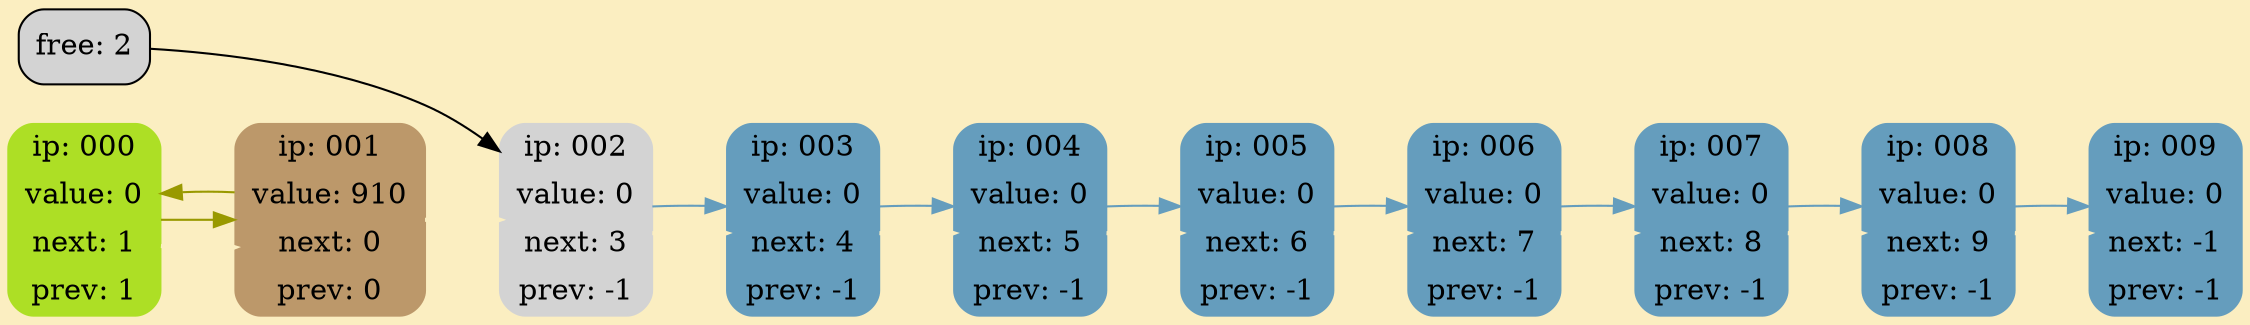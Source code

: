 digraph G {
	rankdir = LR;
	bgcolor="#FBEEC1"
	free [shape=Mrecord; style=filled; label = " free: 2" ];
	node000 [shape=Mrecord; style=filled; color="#DAAD86"; label = "{ ip: 000}  | {value:   0} |{Fairy:   1} | {Tail:   1} " ];
	node001 [shape=Mrecord; style=filled; color="#BC986A"; label = "{ ip: 001}  |{value: 910} |{next:   0} |{prev:   0} " ];
	node002 [shape=Mrecord; style=filled; color="#D3D3D3"; label = "{ ip: 002}  |{value:   0} |{next:   3} |{prev:  -1} " ];
	node003 [shape=Mrecord; style=filled; color="#659DBD"; label = "{ ip: 003}  |{value:   0} |{next:   4} |{prev:  -1} " ];
	node004 [shape=Mrecord; style=filled; color="#659DBD"; label = "{ ip: 004}  |{value:   0} |{next:   5} |{prev:  -1} " ];
	node005 [shape=Mrecord; style=filled; color="#659DBD"; label = "{ ip: 005}  |{value:   0} |{next:   6} |{prev:  -1} " ];
	node006 [shape=Mrecord; style=filled; color="#659DBD"; label = "{ ip: 006}  |{value:   0} |{next:   7} |{prev:  -1} " ];
	node007 [shape=Mrecord; style=filled; color="#659DBD"; label = "{ ip: 007}  |{value:   0} |{next:   8} |{prev:  -1} " ];
	node008 [shape=Mrecord; style=filled; color="#659DBD"; label = "{ ip: 008}  |{value:   0} |{next:   9} |{prev:  -1} " ];
	node009 [shape=Mrecord; style=filled; color="#659DBD"; label = "{ ip: 009}  |{value:   0} |{next:  -1} |{prev:  -1} " ];
	node000 [shape=Mrecord; style=filled; color="#ADDF25"; label = "{ ip: 000}  |{value:   0} |{next:   1} |{prev:   1} " ];

	node000 -> node001 [style=bold; weight=1000; color="#FBEEC1"; ];
	node001 -> node002 [style=bold; weight=1000; color="#FBEEC1"; ];
	node002 -> node003 [style=bold; weight=1000; color="#FBEEC1"; ];
	node003 -> node004 [style=bold; weight=1000; color="#FBEEC1"; ];
	node004 -> node005 [style=bold; weight=1000; color="#FBEEC1"; ];
	node005 -> node006 [style=bold; weight=1000; color="#FBEEC1"; ];
	node006 -> node007 [style=bold; weight=1000; color="#FBEEC1"; ];
	node007 -> node008 [style=bold; weight=1000; color="#FBEEC1"; ];
	node008 -> node009 [style=bold; weight=1000; color="#FBEEC1"; ];

	node000 -> node001 [weight=0; color="#999900"; ];
	node001 -> node000 [weight=0; color="#999900"; ];
	node002 -> node003 [weight=0; color="#659DBD"; ];
	node003 -> node004 [weight=0; color="#659DBD"; ];
	node004 -> node005 [weight=0; color="#659DBD"; ];
	node005 -> node006 [weight=0; color="#659DBD"; ];
	node006 -> node007 [weight=0; color="#659DBD"; ];
	node007 -> node008 [weight=0; color="#659DBD"; ];
	node008 -> node009 [weight=0; color="#659DBD"; ];
	free -> node002 [weight=0; splines=ortho; constraint=false; ]; 
}
